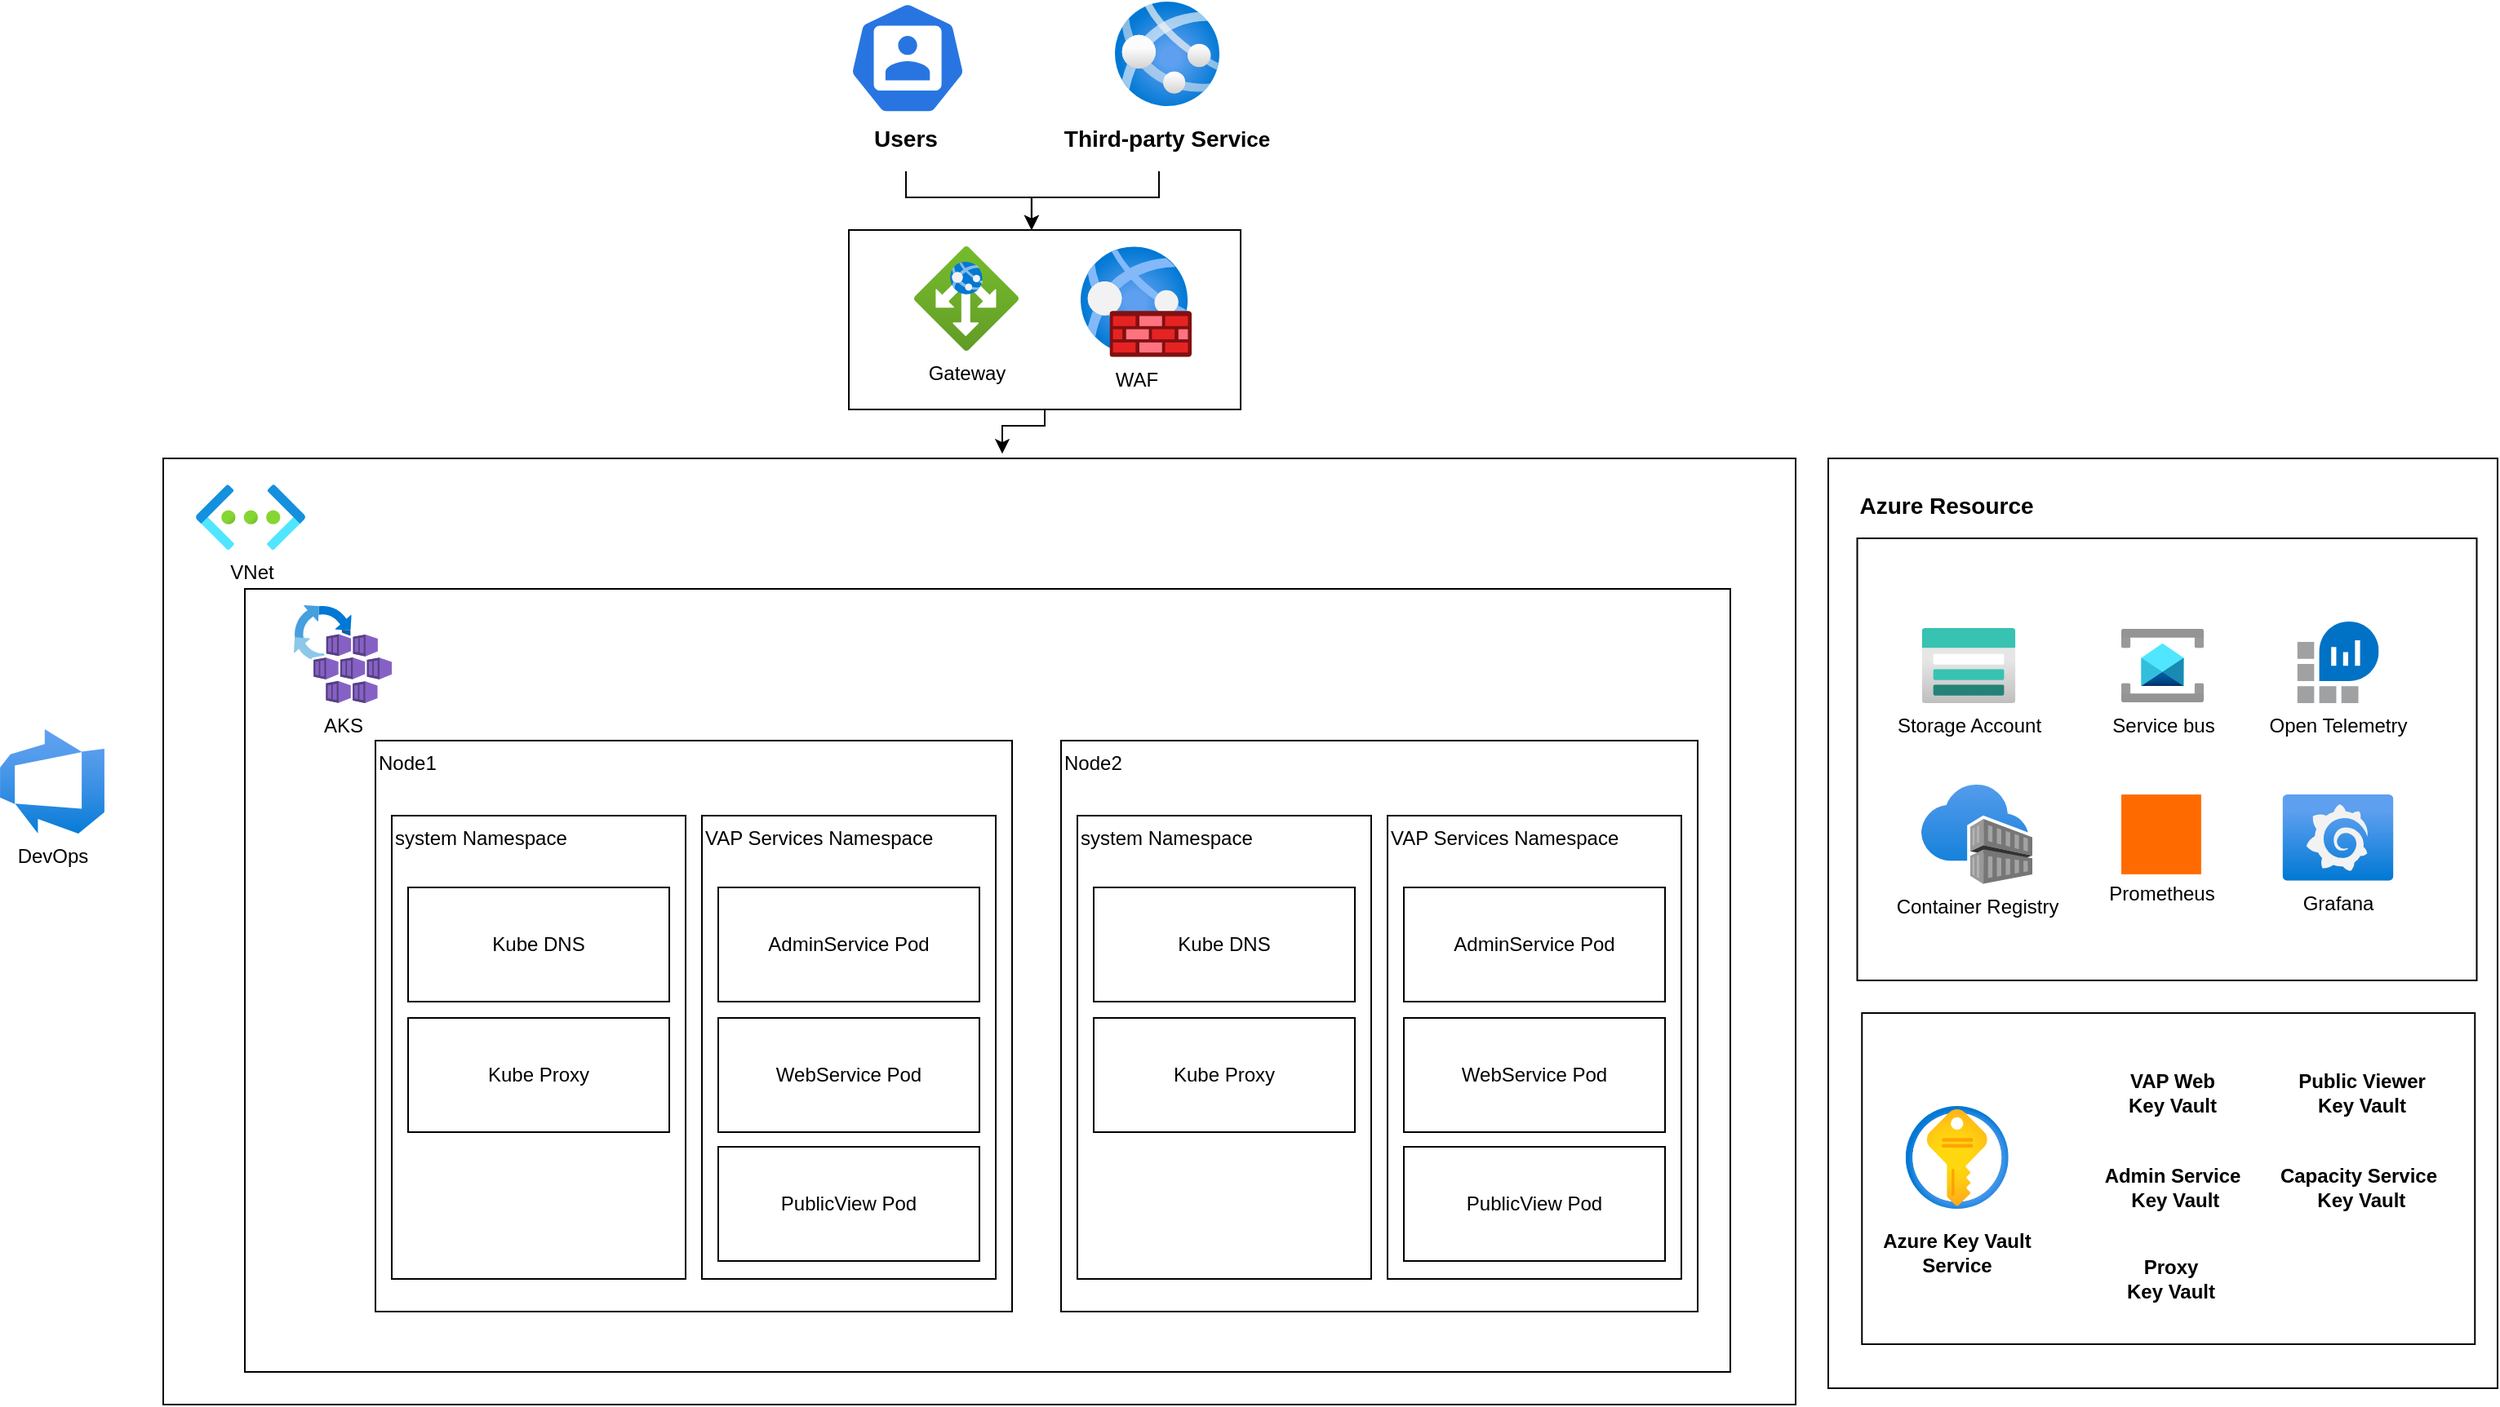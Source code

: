 <mxfile version="25.0.3">
  <diagram name="Page-1" id="SGPwOkFudKbBeU7SyKL3">
    <mxGraphModel dx="2924" dy="2206" grid="1" gridSize="10" guides="1" tooltips="1" connect="1" arrows="1" fold="1" page="1" pageScale="1" pageWidth="850" pageHeight="1100" math="0" shadow="0">
      <root>
        <mxCell id="0" />
        <mxCell id="1" parent="0" />
        <mxCell id="Ive784lolzNlNcy6eVvW-15" value="" style="rounded=0;whiteSpace=wrap;html=1;" parent="1" vertex="1">
          <mxGeometry x="370" y="50" width="240" height="110" as="geometry" />
        </mxCell>
        <mxCell id="wO_7hThkip3Gj1PSclhU-1" value="" style="rounded=0;whiteSpace=wrap;html=1;" parent="1" vertex="1">
          <mxGeometry x="-50" y="190" width="1000" height="580" as="geometry" />
        </mxCell>
        <mxCell id="Ive784lolzNlNcy6eVvW-4" value="Gateway" style="image;aspect=fixed;html=1;points=[];align=center;fontSize=12;image=img/lib/azure2/networking/Application_Gateways.svg;" parent="1" vertex="1">
          <mxGeometry x="410" y="60" width="64" height="64" as="geometry" />
        </mxCell>
        <mxCell id="Ive784lolzNlNcy6eVvW-5" value="DevOps" style="image;aspect=fixed;html=1;points=[];align=center;fontSize=12;image=img/lib/azure2/devops/Azure_DevOps.svg;" parent="1" vertex="1">
          <mxGeometry x="-150" y="356" width="64" height="64" as="geometry" />
        </mxCell>
        <mxCell id="Ive784lolzNlNcy6eVvW-8" value="WAF" style="image;aspect=fixed;html=1;points=[];align=center;fontSize=12;image=img/lib/azure2/networking/Web_Application_Firewall_Policies_WAF.svg;" parent="1" vertex="1">
          <mxGeometry x="512" y="60" width="68" height="68" as="geometry" />
        </mxCell>
        <mxCell id="Ive784lolzNlNcy6eVvW-9" value="" style="image;aspect=fixed;html=1;points=[];align=center;fontSize=12;image=img/lib/azure2/app_services/App_Services.svg;" parent="1" vertex="1">
          <mxGeometry x="533" y="-90" width="64" height="64" as="geometry" />
        </mxCell>
        <mxCell id="Ive784lolzNlNcy6eVvW-10" style="edgeStyle=orthogonalEdgeStyle;rounded=0;orthogonalLoop=1;jettySize=auto;html=1;entryX=0.5;entryY=0;entryDx=0;entryDy=0;" parent="1" source="Ive784lolzNlNcy6eVvW-11" edge="1">
          <mxGeometry relative="1" as="geometry">
            <mxPoint x="481.91" y="50" as="targetPoint" />
            <Array as="points">
              <mxPoint x="560" y="30" />
              <mxPoint x="482" y="30" />
            </Array>
          </mxGeometry>
        </mxCell>
        <mxCell id="Ive784lolzNlNcy6eVvW-11" value="&lt;b style=&quot;&quot;&gt;&lt;font style=&quot;font-size: 14px;&quot;&gt;Third-party Serv&lt;/font&gt;&lt;span style=&quot;font-size: 13px;&quot;&gt;ice&lt;/span&gt;&lt;/b&gt;" style="text;html=1;strokeColor=none;fillColor=none;align=center;verticalAlign=middle;whiteSpace=wrap;rounded=0;fontSize=12;" parent="1" vertex="1">
          <mxGeometry x="500.0" y="-26" width="130" height="40" as="geometry" />
        </mxCell>
        <mxCell id="Ive784lolzNlNcy6eVvW-12" value="" style="aspect=fixed;sketch=0;html=1;dashed=0;whitespace=wrap;fillColor=#2875E2;strokeColor=#ffffff;points=[[0.005,0.63,0],[0.1,0.2,0],[0.9,0.2,0],[0.5,0,0],[0.995,0.63,0],[0.72,0.99,0],[0.5,1,0],[0.28,0.99,0]];shape=mxgraph.kubernetes.icon2;prIcon=user" parent="1" vertex="1">
          <mxGeometry x="370.0" y="-90" width="72.08" height="69.2" as="geometry" />
        </mxCell>
        <mxCell id="Ive784lolzNlNcy6eVvW-13" style="edgeStyle=orthogonalEdgeStyle;rounded=0;orthogonalLoop=1;jettySize=auto;html=1;" parent="1" source="Ive784lolzNlNcy6eVvW-14" edge="1">
          <mxGeometry relative="1" as="geometry">
            <Array as="points">
              <mxPoint x="404.91" y="30" />
              <mxPoint x="481.91" y="30" />
            </Array>
            <mxPoint x="482" y="50" as="targetPoint" />
          </mxGeometry>
        </mxCell>
        <mxCell id="Ive784lolzNlNcy6eVvW-14" value="&lt;span style=&quot;font-size: 14px;&quot;&gt;&lt;b&gt;Users&lt;/b&gt;&lt;/span&gt;" style="text;html=1;strokeColor=none;fillColor=none;align=center;verticalAlign=middle;whiteSpace=wrap;rounded=0;fontSize=12;" parent="1" vertex="1">
          <mxGeometry x="340.0" y="-26" width="130" height="40" as="geometry" />
        </mxCell>
        <mxCell id="Ive784lolzNlNcy6eVvW-17" style="edgeStyle=orthogonalEdgeStyle;rounded=0;orthogonalLoop=1;jettySize=auto;html=1;entryX=0.514;entryY=-0.005;entryDx=0;entryDy=0;entryPerimeter=0;" parent="1" source="Ive784lolzNlNcy6eVvW-15" target="wO_7hThkip3Gj1PSclhU-1" edge="1">
          <mxGeometry relative="1" as="geometry">
            <Array as="points">
              <mxPoint x="490" y="170" />
              <mxPoint x="464" y="170" />
            </Array>
          </mxGeometry>
        </mxCell>
        <mxCell id="Ive784lolzNlNcy6eVvW-18" value="" style="rounded=0;whiteSpace=wrap;html=1;" parent="1" vertex="1">
          <mxGeometry x="970" y="190" width="410" height="570" as="geometry" />
        </mxCell>
        <mxCell id="Ive784lolzNlNcy6eVvW-19" value="&lt;span style=&quot;font-size: 14px;&quot;&gt;&lt;b&gt;Azure Resource&lt;/b&gt;&lt;/span&gt;" style="text;html=1;strokeColor=none;fillColor=none;align=center;verticalAlign=middle;whiteSpace=wrap;rounded=0;fontSize=12;" parent="1" vertex="1">
          <mxGeometry x="978" y="199" width="129" height="40" as="geometry" />
        </mxCell>
        <mxCell id="Ive784lolzNlNcy6eVvW-35" value="" style="rounded=0;whiteSpace=wrap;html=1;" parent="1" vertex="1">
          <mxGeometry x="990.63" y="530" width="375.5" height="203" as="geometry" />
        </mxCell>
        <mxCell id="Ive784lolzNlNcy6eVvW-36" value="" style="image;aspect=fixed;html=1;points=[];align=center;fontSize=12;image=img/lib/azure2/security/Key_Vaults.svg;" parent="1" vertex="1">
          <mxGeometry x="1017.38" y="587" width="63" height="63" as="geometry" />
        </mxCell>
        <mxCell id="Ive784lolzNlNcy6eVvW-37" value="&lt;b&gt;Azure Key Vault Service&lt;br&gt;&lt;/b&gt;" style="text;html=1;strokeColor=none;fillColor=none;align=center;verticalAlign=middle;whiteSpace=wrap;rounded=0;fontSize=12;" parent="1" vertex="1">
          <mxGeometry x="988.88" y="657" width="120" height="40" as="geometry" />
        </mxCell>
        <mxCell id="Ive784lolzNlNcy6eVvW-38" value="&lt;b&gt;VAP Web &lt;br&gt;Key Vault&lt;br&gt;&lt;/b&gt;" style="text;html=1;strokeColor=none;fillColor=none;align=center;verticalAlign=middle;whiteSpace=wrap;rounded=0;fontSize=12;" parent="1" vertex="1">
          <mxGeometry x="1120.63" y="559" width="120" height="40" as="geometry" />
        </mxCell>
        <mxCell id="Ive784lolzNlNcy6eVvW-39" value="&lt;b&gt;Admin Service&lt;br&gt;&amp;nbsp;Key Vault&lt;br&gt;&lt;/b&gt;" style="text;html=1;strokeColor=none;fillColor=none;align=center;verticalAlign=middle;whiteSpace=wrap;rounded=0;fontSize=12;" parent="1" vertex="1">
          <mxGeometry x="1120.63" y="617" width="120" height="40" as="geometry" />
        </mxCell>
        <mxCell id="Ive784lolzNlNcy6eVvW-40" value="&lt;b&gt;Public Viewer &lt;br&gt;Key Vault&lt;br&gt;&lt;/b&gt;" style="text;html=1;strokeColor=none;fillColor=none;align=center;verticalAlign=middle;whiteSpace=wrap;rounded=0;fontSize=12;" parent="1" vertex="1">
          <mxGeometry x="1236.63" y="559" width="120" height="40" as="geometry" />
        </mxCell>
        <mxCell id="Ive784lolzNlNcy6eVvW-41" value="&lt;b&gt;Proxy &lt;br&gt;Key Vault&lt;br&gt;&lt;/b&gt;" style="text;html=1;strokeColor=none;fillColor=none;align=center;verticalAlign=middle;whiteSpace=wrap;rounded=0;fontSize=12;" parent="1" vertex="1">
          <mxGeometry x="1119.88" y="673" width="120" height="40" as="geometry" />
        </mxCell>
        <mxCell id="Ive784lolzNlNcy6eVvW-42" value="&lt;b&gt;Capacity Service&lt;br&gt;&amp;nbsp;Key Vault&lt;br&gt;&lt;/b&gt;" style="text;html=1;strokeColor=none;fillColor=none;align=center;verticalAlign=middle;whiteSpace=wrap;rounded=0;fontSize=12;" parent="1" vertex="1">
          <mxGeometry x="1234.63" y="617" width="120" height="40" as="geometry" />
        </mxCell>
        <mxCell id="Ive784lolzNlNcy6eVvW-44" value="" style="rounded=0;whiteSpace=wrap;html=1;" parent="1" vertex="1">
          <mxGeometry x="987.75" y="239" width="379.5" height="271" as="geometry" />
        </mxCell>
        <mxCell id="Ive784lolzNlNcy6eVvW-45" value="Storage Account" style="image;aspect=fixed;html=1;points=[];align=center;fontSize=12;image=img/lib/azure2/storage/Storage_Accounts.svg;" parent="1" vertex="1">
          <mxGeometry x="1027.25" y="294" width="57.5" height="46" as="geometry" />
        </mxCell>
        <mxCell id="Ive784lolzNlNcy6eVvW-48" value="Service bus" style="image;aspect=fixed;html=1;points=[];align=center;fontSize=12;image=img/lib/azure2/integration/Service_Bus.svg;" parent="1" vertex="1">
          <mxGeometry x="1149.53" y="294" width="50.45" height="46" as="geometry" />
        </mxCell>
        <mxCell id="wO_7hThkip3Gj1PSclhU-3" value="Open Telemetry" style="image;sketch=0;aspect=fixed;html=1;points=[];align=center;fontSize=12;image=img/lib/mscae/Log_Analytics_Workspaces.svg;" parent="1" vertex="1">
          <mxGeometry x="1257.25" y="290" width="50" height="50" as="geometry" />
        </mxCell>
        <mxCell id="Ive784lolzNlNcy6eVvW-52" value="" style="rounded=0;whiteSpace=wrap;html=1;" parent="1" vertex="1">
          <mxGeometry y="270" width="910" height="480" as="geometry" />
        </mxCell>
        <mxCell id="Ive784lolzNlNcy6eVvW-7" value="VNet" style="image;aspect=fixed;html=1;points=[];align=center;fontSize=12;image=img/lib/azure2/networking/Virtual_Networks.svg;" parent="1" vertex="1">
          <mxGeometry x="-30" y="206.1" width="67" height="40" as="geometry" />
        </mxCell>
        <mxCell id="wO_7hThkip3Gj1PSclhU-2" value="AKS" style="image;aspect=fixed;html=1;points=[];align=center;fontSize=12;image=img/lib/azure2/other/AKS_Automatic.svg;" parent="1" vertex="1">
          <mxGeometry x="30" y="280" width="60" height="60" as="geometry" />
        </mxCell>
        <mxCell id="Ive784lolzNlNcy6eVvW-53" value="&lt;div style=&quot;text-align: justify;&quot;&gt;&lt;span style=&quot;background-color: initial;&quot;&gt;Node1&lt;/span&gt;&lt;/div&gt;" style="rounded=0;whiteSpace=wrap;html=1;align=left;horizontal=1;verticalAlign=top;" parent="1" vertex="1">
          <mxGeometry x="80" y="363" width="390" height="350" as="geometry" />
        </mxCell>
        <mxCell id="Ive784lolzNlNcy6eVvW-54" value="Container Registry" style="image;aspect=fixed;html=1;points=[];align=center;fontSize=12;image=img/lib/azure2/containers/Container_Registries.svg;" parent="1" vertex="1">
          <mxGeometry x="1027" y="390" width="68" height="61" as="geometry" />
        </mxCell>
        <mxCell id="Ive784lolzNlNcy6eVvW-55" value="system Namespace" style="rounded=0;whiteSpace=wrap;html=1;align=left;verticalAlign=top;" parent="1" vertex="1">
          <mxGeometry x="90" y="409" width="180" height="284" as="geometry" />
        </mxCell>
        <mxCell id="Ive784lolzNlNcy6eVvW-56" value="Kube DNS" style="rounded=0;whiteSpace=wrap;html=1;" parent="1" vertex="1">
          <mxGeometry x="100" y="453" width="160" height="70" as="geometry" />
        </mxCell>
        <mxCell id="Ive784lolzNlNcy6eVvW-57" value="Kube Proxy" style="rounded=0;whiteSpace=wrap;html=1;" parent="1" vertex="1">
          <mxGeometry x="100" y="533" width="160" height="70" as="geometry" />
        </mxCell>
        <mxCell id="Ive784lolzNlNcy6eVvW-58" value="VAP Services Namespace" style="rounded=0;whiteSpace=wrap;html=1;align=left;verticalAlign=top;" parent="1" vertex="1">
          <mxGeometry x="280" y="409" width="180" height="284" as="geometry" />
        </mxCell>
        <mxCell id="Ive784lolzNlNcy6eVvW-59" value="AdminService Pod" style="rounded=0;whiteSpace=wrap;html=1;" parent="1" vertex="1">
          <mxGeometry x="290" y="453" width="160" height="70" as="geometry" />
        </mxCell>
        <mxCell id="Ive784lolzNlNcy6eVvW-60" value="WebService Pod" style="rounded=0;whiteSpace=wrap;html=1;" parent="1" vertex="1">
          <mxGeometry x="290" y="533" width="160" height="70" as="geometry" />
        </mxCell>
        <mxCell id="Ive784lolzNlNcy6eVvW-61" value="PublicView Pod" style="rounded=0;whiteSpace=wrap;html=1;" parent="1" vertex="1">
          <mxGeometry x="290" y="612" width="160" height="70" as="geometry" />
        </mxCell>
        <mxCell id="Ive784lolzNlNcy6eVvW-62" value="&lt;div style=&quot;text-align: justify;&quot;&gt;&lt;span style=&quot;background-color: initial;&quot;&gt;Node2&lt;/span&gt;&lt;/div&gt;" style="rounded=0;whiteSpace=wrap;html=1;align=left;horizontal=1;verticalAlign=top;" parent="1" vertex="1">
          <mxGeometry x="500" y="363" width="390" height="350" as="geometry" />
        </mxCell>
        <mxCell id="Ive784lolzNlNcy6eVvW-63" value="system Namespace" style="rounded=0;whiteSpace=wrap;html=1;align=left;verticalAlign=top;" parent="1" vertex="1">
          <mxGeometry x="510" y="409" width="180" height="284" as="geometry" />
        </mxCell>
        <mxCell id="Ive784lolzNlNcy6eVvW-64" value="Kube DNS" style="rounded=0;whiteSpace=wrap;html=1;" parent="1" vertex="1">
          <mxGeometry x="520" y="453" width="160" height="70" as="geometry" />
        </mxCell>
        <mxCell id="Ive784lolzNlNcy6eVvW-65" value="Kube Proxy" style="rounded=0;whiteSpace=wrap;html=1;" parent="1" vertex="1">
          <mxGeometry x="520" y="533" width="160" height="70" as="geometry" />
        </mxCell>
        <mxCell id="Ive784lolzNlNcy6eVvW-66" value="VAP Services Namespace" style="rounded=0;whiteSpace=wrap;html=1;align=left;verticalAlign=top;" parent="1" vertex="1">
          <mxGeometry x="700" y="409" width="180" height="284" as="geometry" />
        </mxCell>
        <mxCell id="Ive784lolzNlNcy6eVvW-67" value="AdminService Pod" style="rounded=0;whiteSpace=wrap;html=1;" parent="1" vertex="1">
          <mxGeometry x="710" y="453" width="160" height="70" as="geometry" />
        </mxCell>
        <mxCell id="Ive784lolzNlNcy6eVvW-68" value="WebService Pod" style="rounded=0;whiteSpace=wrap;html=1;" parent="1" vertex="1">
          <mxGeometry x="710" y="533" width="160" height="70" as="geometry" />
        </mxCell>
        <mxCell id="Ive784lolzNlNcy6eVvW-69" value="PublicView Pod" style="rounded=0;whiteSpace=wrap;html=1;" parent="1" vertex="1">
          <mxGeometry x="710" y="612" width="160" height="70" as="geometry" />
        </mxCell>
        <mxCell id="Ive784lolzNlNcy6eVvW-1" value="&lt;div&gt;&lt;br&gt;&lt;/div&gt;&lt;div&gt;&lt;br&gt;&lt;/div&gt;&lt;div&gt;&lt;br&gt;&lt;/div&gt;&lt;div&gt;&lt;br&gt;&lt;/div&gt;&lt;div&gt;&lt;br&gt;&lt;/div&gt;&lt;div&gt;Prometheus&lt;/div&gt;" style="points=[];aspect=fixed;html=1;align=center;shadow=0;dashed=0;fillColor=#FF6A00;strokeColor=none;shape=mxgraph.alibaba_cloud.prometheus;" parent="1" vertex="1">
          <mxGeometry x="1149.53" y="396.05" width="48.9" height="48.9" as="geometry" />
        </mxCell>
        <mxCell id="Ive784lolzNlNcy6eVvW-2" value="Grafana" style="image;aspect=fixed;html=1;points=[];align=center;fontSize=12;image=img/lib/azure2/other/Grafana.svg;" parent="1" vertex="1">
          <mxGeometry x="1248.25" y="396.05" width="68" height="52.8" as="geometry" />
        </mxCell>
      </root>
    </mxGraphModel>
  </diagram>
</mxfile>
